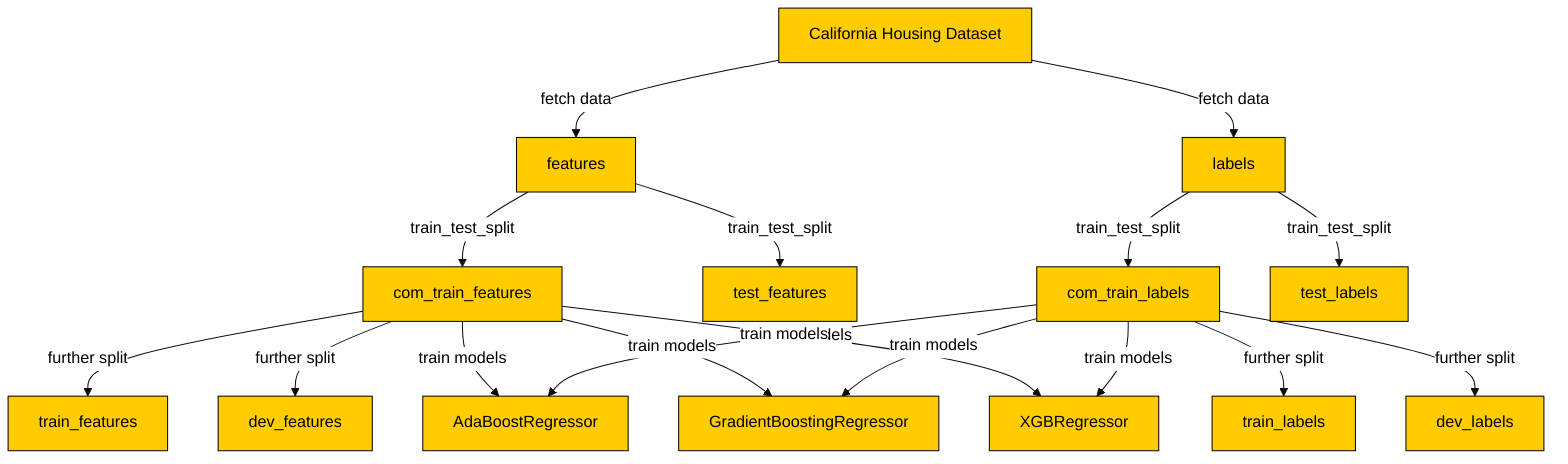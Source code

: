 %%{ init: { 'theme': 'base', 'themeVariables': { 'primaryColor': '#ffcc00', 'edgeLabelBackground':'#ffffff', 'tertiaryColor': '#ffcc00', 'primaryBorderColor': '#000000', 'primaryTextColor': '#000000'} } }%%

flowchart TD

%% Data Sources
A0["California Housing Dataset"]

%% Data Variables
A1["features"]
A2["labels"]
A3["com_train_features"]
A4["test_features"]
A5["com_train_labels"]
A6["test_labels"]
A7["train_features"]
A8["dev_features"]
A9["train_labels"]
A10["dev_labels"]

%% Models
M1["AdaBoostRegressor"]
M2["GradientBoostingRegressor"]
M3["XGBRegressor"]

%% Connections

%% From Source to Variables
A0 -->|"fetch data"| A1
A0 -->|"fetch data"| A2

%% Data Splitting
A1 -->|"train_test_split"| A3
A1 -->|"train_test_split"| A4
A2 -->|"train_test_split"| A5
A2 -->|"train_test_split"| A6

A3 -->|"further split"| A7
A3 -->|"further split"| A8
A5 -->|"further split"| A9
A5 -->|"further split"| A10

%% Models Training
A3 -->|"train models"| M1
A3 -->|"train models"| M2
A3 -->|"train models"| M3
A5 -->|"train models"| M1
A5 -->|"train models"| M2
A5 -->|"train models"| M3

%% Comments for Clarity
%% A0 - Represents source of the data
%% A1 - Features extracted from the data source
%% A2 - Labels extracted from the data source
%% A3/A5 - Combined train features and labels after initial split
%% A4/A6 - Test features and labels to evaluate model performance
%% A7/A9 - Train features and labels used to train the models
%% A8/A10 - Development features and labels used for validation
%% M1/M2/M3 - Different Machine Learning models trained on the data